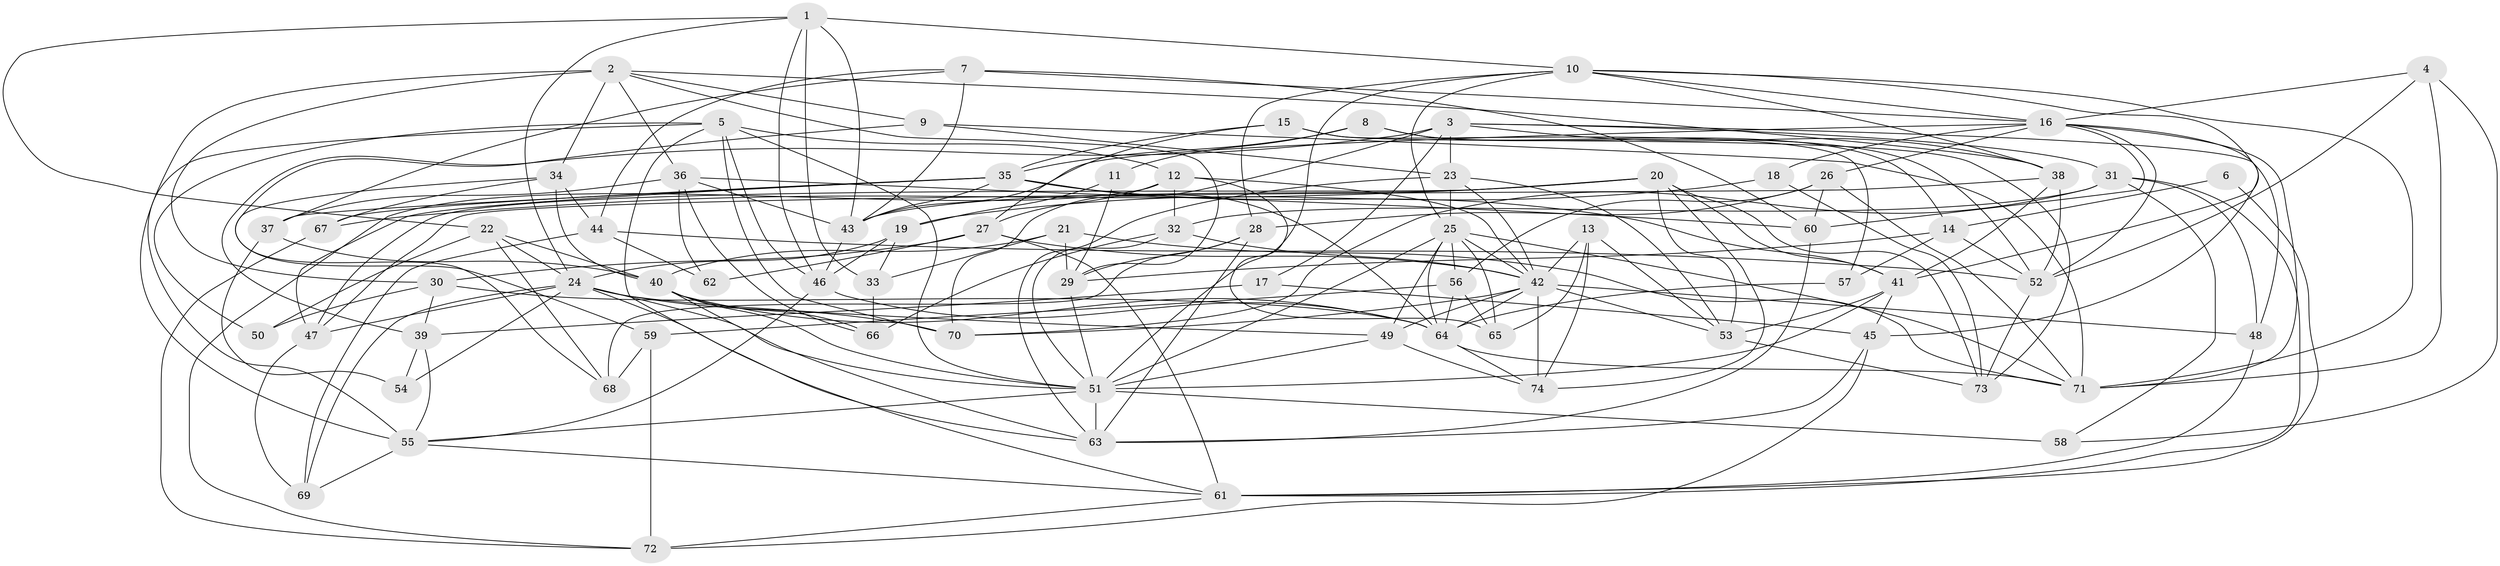 // original degree distribution, {7: 0.05405405405405406, 5: 0.25, 4: 0.22972972972972974, 3: 0.30405405405405406, 2: 0.10810810810810811, 6: 0.05405405405405406}
// Generated by graph-tools (version 1.1) at 2025/37/03/04/25 23:37:09]
// undirected, 74 vertices, 206 edges
graph export_dot {
  node [color=gray90,style=filled];
  1;
  2;
  3;
  4;
  5;
  6;
  7;
  8;
  9;
  10;
  11;
  12;
  13;
  14;
  15;
  16;
  17;
  18;
  19;
  20;
  21;
  22;
  23;
  24;
  25;
  26;
  27;
  28;
  29;
  30;
  31;
  32;
  33;
  34;
  35;
  36;
  37;
  38;
  39;
  40;
  41;
  42;
  43;
  44;
  45;
  46;
  47;
  48;
  49;
  50;
  51;
  52;
  53;
  54;
  55;
  56;
  57;
  58;
  59;
  60;
  61;
  62;
  63;
  64;
  65;
  66;
  67;
  68;
  69;
  70;
  71;
  72;
  73;
  74;
  1 -- 10 [weight=1.0];
  1 -- 22 [weight=1.0];
  1 -- 24 [weight=1.0];
  1 -- 33 [weight=1.0];
  1 -- 43 [weight=1.0];
  1 -- 46 [weight=1.0];
  2 -- 9 [weight=1.0];
  2 -- 29 [weight=1.0];
  2 -- 30 [weight=2.0];
  2 -- 34 [weight=1.0];
  2 -- 36 [weight=1.0];
  2 -- 38 [weight=1.0];
  2 -- 55 [weight=1.0];
  3 -- 17 [weight=1.0];
  3 -- 23 [weight=1.0];
  3 -- 31 [weight=1.0];
  3 -- 38 [weight=1.0];
  3 -- 39 [weight=1.0];
  3 -- 48 [weight=1.0];
  3 -- 70 [weight=1.0];
  4 -- 16 [weight=1.0];
  4 -- 52 [weight=1.0];
  4 -- 58 [weight=1.0];
  4 -- 71 [weight=1.0];
  5 -- 12 [weight=1.0];
  5 -- 46 [weight=1.0];
  5 -- 50 [weight=1.0];
  5 -- 51 [weight=1.0];
  5 -- 55 [weight=2.0];
  5 -- 61 [weight=1.0];
  5 -- 70 [weight=1.0];
  6 -- 14 [weight=1.0];
  6 -- 61 [weight=1.0];
  7 -- 16 [weight=1.0];
  7 -- 37 [weight=1.0];
  7 -- 43 [weight=1.0];
  7 -- 44 [weight=1.0];
  7 -- 60 [weight=1.0];
  8 -- 11 [weight=1.0];
  8 -- 14 [weight=1.0];
  8 -- 35 [weight=1.0];
  8 -- 52 [weight=1.0];
  9 -- 23 [weight=2.0];
  9 -- 59 [weight=1.0];
  9 -- 71 [weight=1.0];
  10 -- 16 [weight=1.0];
  10 -- 25 [weight=1.0];
  10 -- 28 [weight=1.0];
  10 -- 38 [weight=1.0];
  10 -- 41 [weight=1.0];
  10 -- 51 [weight=1.0];
  10 -- 71 [weight=1.0];
  11 -- 19 [weight=1.0];
  11 -- 29 [weight=1.0];
  12 -- 27 [weight=1.0];
  12 -- 32 [weight=1.0];
  12 -- 42 [weight=1.0];
  12 -- 65 [weight=2.0];
  12 -- 72 [weight=1.0];
  13 -- 42 [weight=1.0];
  13 -- 53 [weight=1.0];
  13 -- 65 [weight=1.0];
  13 -- 74 [weight=1.0];
  14 -- 29 [weight=1.0];
  14 -- 52 [weight=1.0];
  14 -- 57 [weight=1.0];
  15 -- 27 [weight=1.0];
  15 -- 35 [weight=1.0];
  15 -- 57 [weight=1.0];
  15 -- 73 [weight=2.0];
  16 -- 18 [weight=1.0];
  16 -- 26 [weight=1.0];
  16 -- 43 [weight=1.0];
  16 -- 45 [weight=1.0];
  16 -- 52 [weight=1.0];
  16 -- 60 [weight=1.0];
  16 -- 71 [weight=1.0];
  17 -- 39 [weight=1.0];
  17 -- 45 [weight=1.0];
  18 -- 19 [weight=1.0];
  18 -- 73 [weight=1.0];
  19 -- 24 [weight=1.0];
  19 -- 33 [weight=1.0];
  19 -- 46 [weight=1.0];
  20 -- 41 [weight=1.0];
  20 -- 43 [weight=1.0];
  20 -- 47 [weight=1.0];
  20 -- 53 [weight=1.0];
  20 -- 67 [weight=1.0];
  20 -- 73 [weight=1.0];
  20 -- 74 [weight=1.0];
  21 -- 29 [weight=1.0];
  21 -- 33 [weight=1.0];
  21 -- 40 [weight=1.0];
  21 -- 71 [weight=1.0];
  22 -- 24 [weight=1.0];
  22 -- 40 [weight=1.0];
  22 -- 50 [weight=1.0];
  22 -- 68 [weight=1.0];
  23 -- 25 [weight=1.0];
  23 -- 42 [weight=1.0];
  23 -- 53 [weight=1.0];
  23 -- 63 [weight=1.0];
  24 -- 47 [weight=1.0];
  24 -- 49 [weight=1.0];
  24 -- 51 [weight=1.0];
  24 -- 54 [weight=1.0];
  24 -- 63 [weight=1.0];
  24 -- 69 [weight=1.0];
  24 -- 70 [weight=1.0];
  25 -- 42 [weight=1.0];
  25 -- 49 [weight=1.0];
  25 -- 51 [weight=1.0];
  25 -- 56 [weight=1.0];
  25 -- 64 [weight=1.0];
  25 -- 65 [weight=1.0];
  25 -- 71 [weight=1.0];
  26 -- 28 [weight=1.0];
  26 -- 56 [weight=1.0];
  26 -- 60 [weight=1.0];
  26 -- 71 [weight=1.0];
  27 -- 30 [weight=1.0];
  27 -- 42 [weight=2.0];
  27 -- 61 [weight=1.0];
  27 -- 62 [weight=1.0];
  28 -- 29 [weight=1.0];
  28 -- 63 [weight=1.0];
  28 -- 68 [weight=2.0];
  29 -- 51 [weight=1.0];
  30 -- 39 [weight=1.0];
  30 -- 50 [weight=1.0];
  30 -- 64 [weight=1.0];
  31 -- 32 [weight=1.0];
  31 -- 48 [weight=1.0];
  31 -- 58 [weight=1.0];
  31 -- 61 [weight=1.0];
  31 -- 70 [weight=1.0];
  32 -- 42 [weight=1.0];
  32 -- 51 [weight=1.0];
  32 -- 66 [weight=1.0];
  33 -- 66 [weight=1.0];
  34 -- 40 [weight=1.0];
  34 -- 44 [weight=1.0];
  34 -- 67 [weight=1.0];
  34 -- 68 [weight=1.0];
  35 -- 37 [weight=1.0];
  35 -- 41 [weight=1.0];
  35 -- 43 [weight=1.0];
  35 -- 47 [weight=1.0];
  35 -- 64 [weight=1.0];
  35 -- 67 [weight=1.0];
  36 -- 37 [weight=1.0];
  36 -- 43 [weight=1.0];
  36 -- 60 [weight=1.0];
  36 -- 62 [weight=1.0];
  36 -- 66 [weight=1.0];
  37 -- 40 [weight=1.0];
  37 -- 54 [weight=1.0];
  38 -- 41 [weight=1.0];
  38 -- 47 [weight=1.0];
  38 -- 52 [weight=1.0];
  39 -- 54 [weight=1.0];
  39 -- 55 [weight=1.0];
  40 -- 51 [weight=1.0];
  40 -- 63 [weight=1.0];
  40 -- 64 [weight=1.0];
  40 -- 66 [weight=1.0];
  41 -- 45 [weight=1.0];
  41 -- 51 [weight=2.0];
  41 -- 53 [weight=1.0];
  42 -- 48 [weight=1.0];
  42 -- 49 [weight=1.0];
  42 -- 53 [weight=1.0];
  42 -- 64 [weight=1.0];
  42 -- 70 [weight=1.0];
  42 -- 74 [weight=1.0];
  43 -- 46 [weight=1.0];
  44 -- 52 [weight=1.0];
  44 -- 62 [weight=2.0];
  44 -- 69 [weight=1.0];
  45 -- 63 [weight=1.0];
  45 -- 72 [weight=1.0];
  46 -- 55 [weight=1.0];
  46 -- 64 [weight=1.0];
  47 -- 69 [weight=1.0];
  48 -- 61 [weight=1.0];
  49 -- 51 [weight=1.0];
  49 -- 74 [weight=1.0];
  51 -- 55 [weight=1.0];
  51 -- 58 [weight=2.0];
  51 -- 63 [weight=1.0];
  52 -- 73 [weight=1.0];
  53 -- 73 [weight=1.0];
  55 -- 61 [weight=1.0];
  55 -- 69 [weight=1.0];
  56 -- 59 [weight=1.0];
  56 -- 64 [weight=1.0];
  56 -- 65 [weight=1.0];
  57 -- 64 [weight=1.0];
  59 -- 68 [weight=2.0];
  59 -- 72 [weight=1.0];
  60 -- 63 [weight=1.0];
  61 -- 72 [weight=1.0];
  64 -- 71 [weight=2.0];
  64 -- 74 [weight=1.0];
  67 -- 72 [weight=1.0];
}
